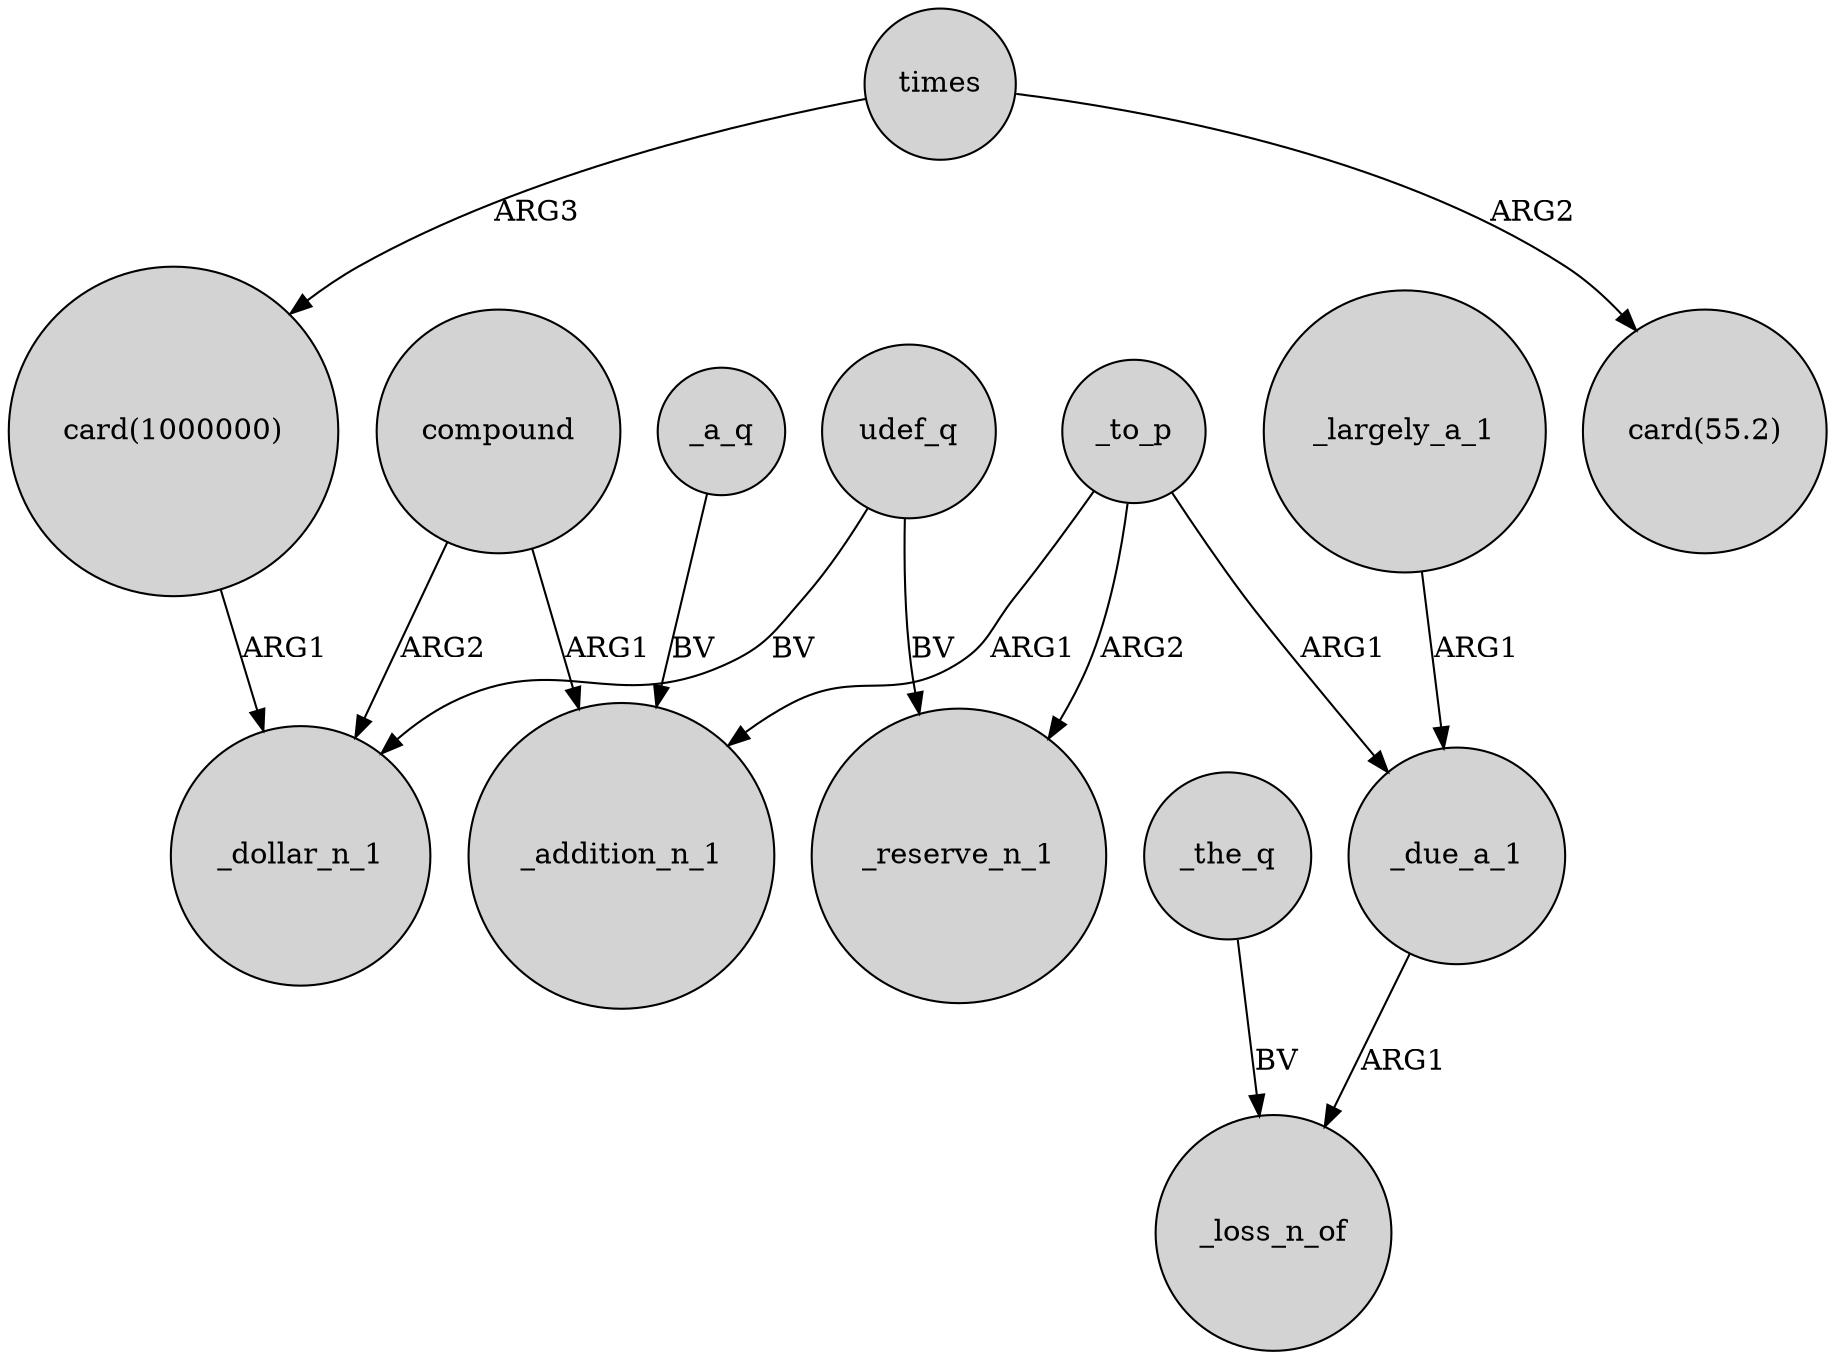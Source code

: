digraph {
	node [shape=circle style=filled]
	"card(1000000)" -> _dollar_n_1 [label=ARG1]
	_to_p -> _due_a_1 [label=ARG1]
	compound -> _addition_n_1 [label=ARG1]
	times -> "card(1000000)" [label=ARG3]
	udef_q -> _reserve_n_1 [label=BV]
	_to_p -> _reserve_n_1 [label=ARG2]
	_the_q -> _loss_n_of [label=BV]
	_due_a_1 -> _loss_n_of [label=ARG1]
	compound -> _dollar_n_1 [label=ARG2]
	times -> "card(55.2)" [label=ARG2]
	_a_q -> _addition_n_1 [label=BV]
	_to_p -> _addition_n_1 [label=ARG1]
	_largely_a_1 -> _due_a_1 [label=ARG1]
	udef_q -> _dollar_n_1 [label=BV]
}
